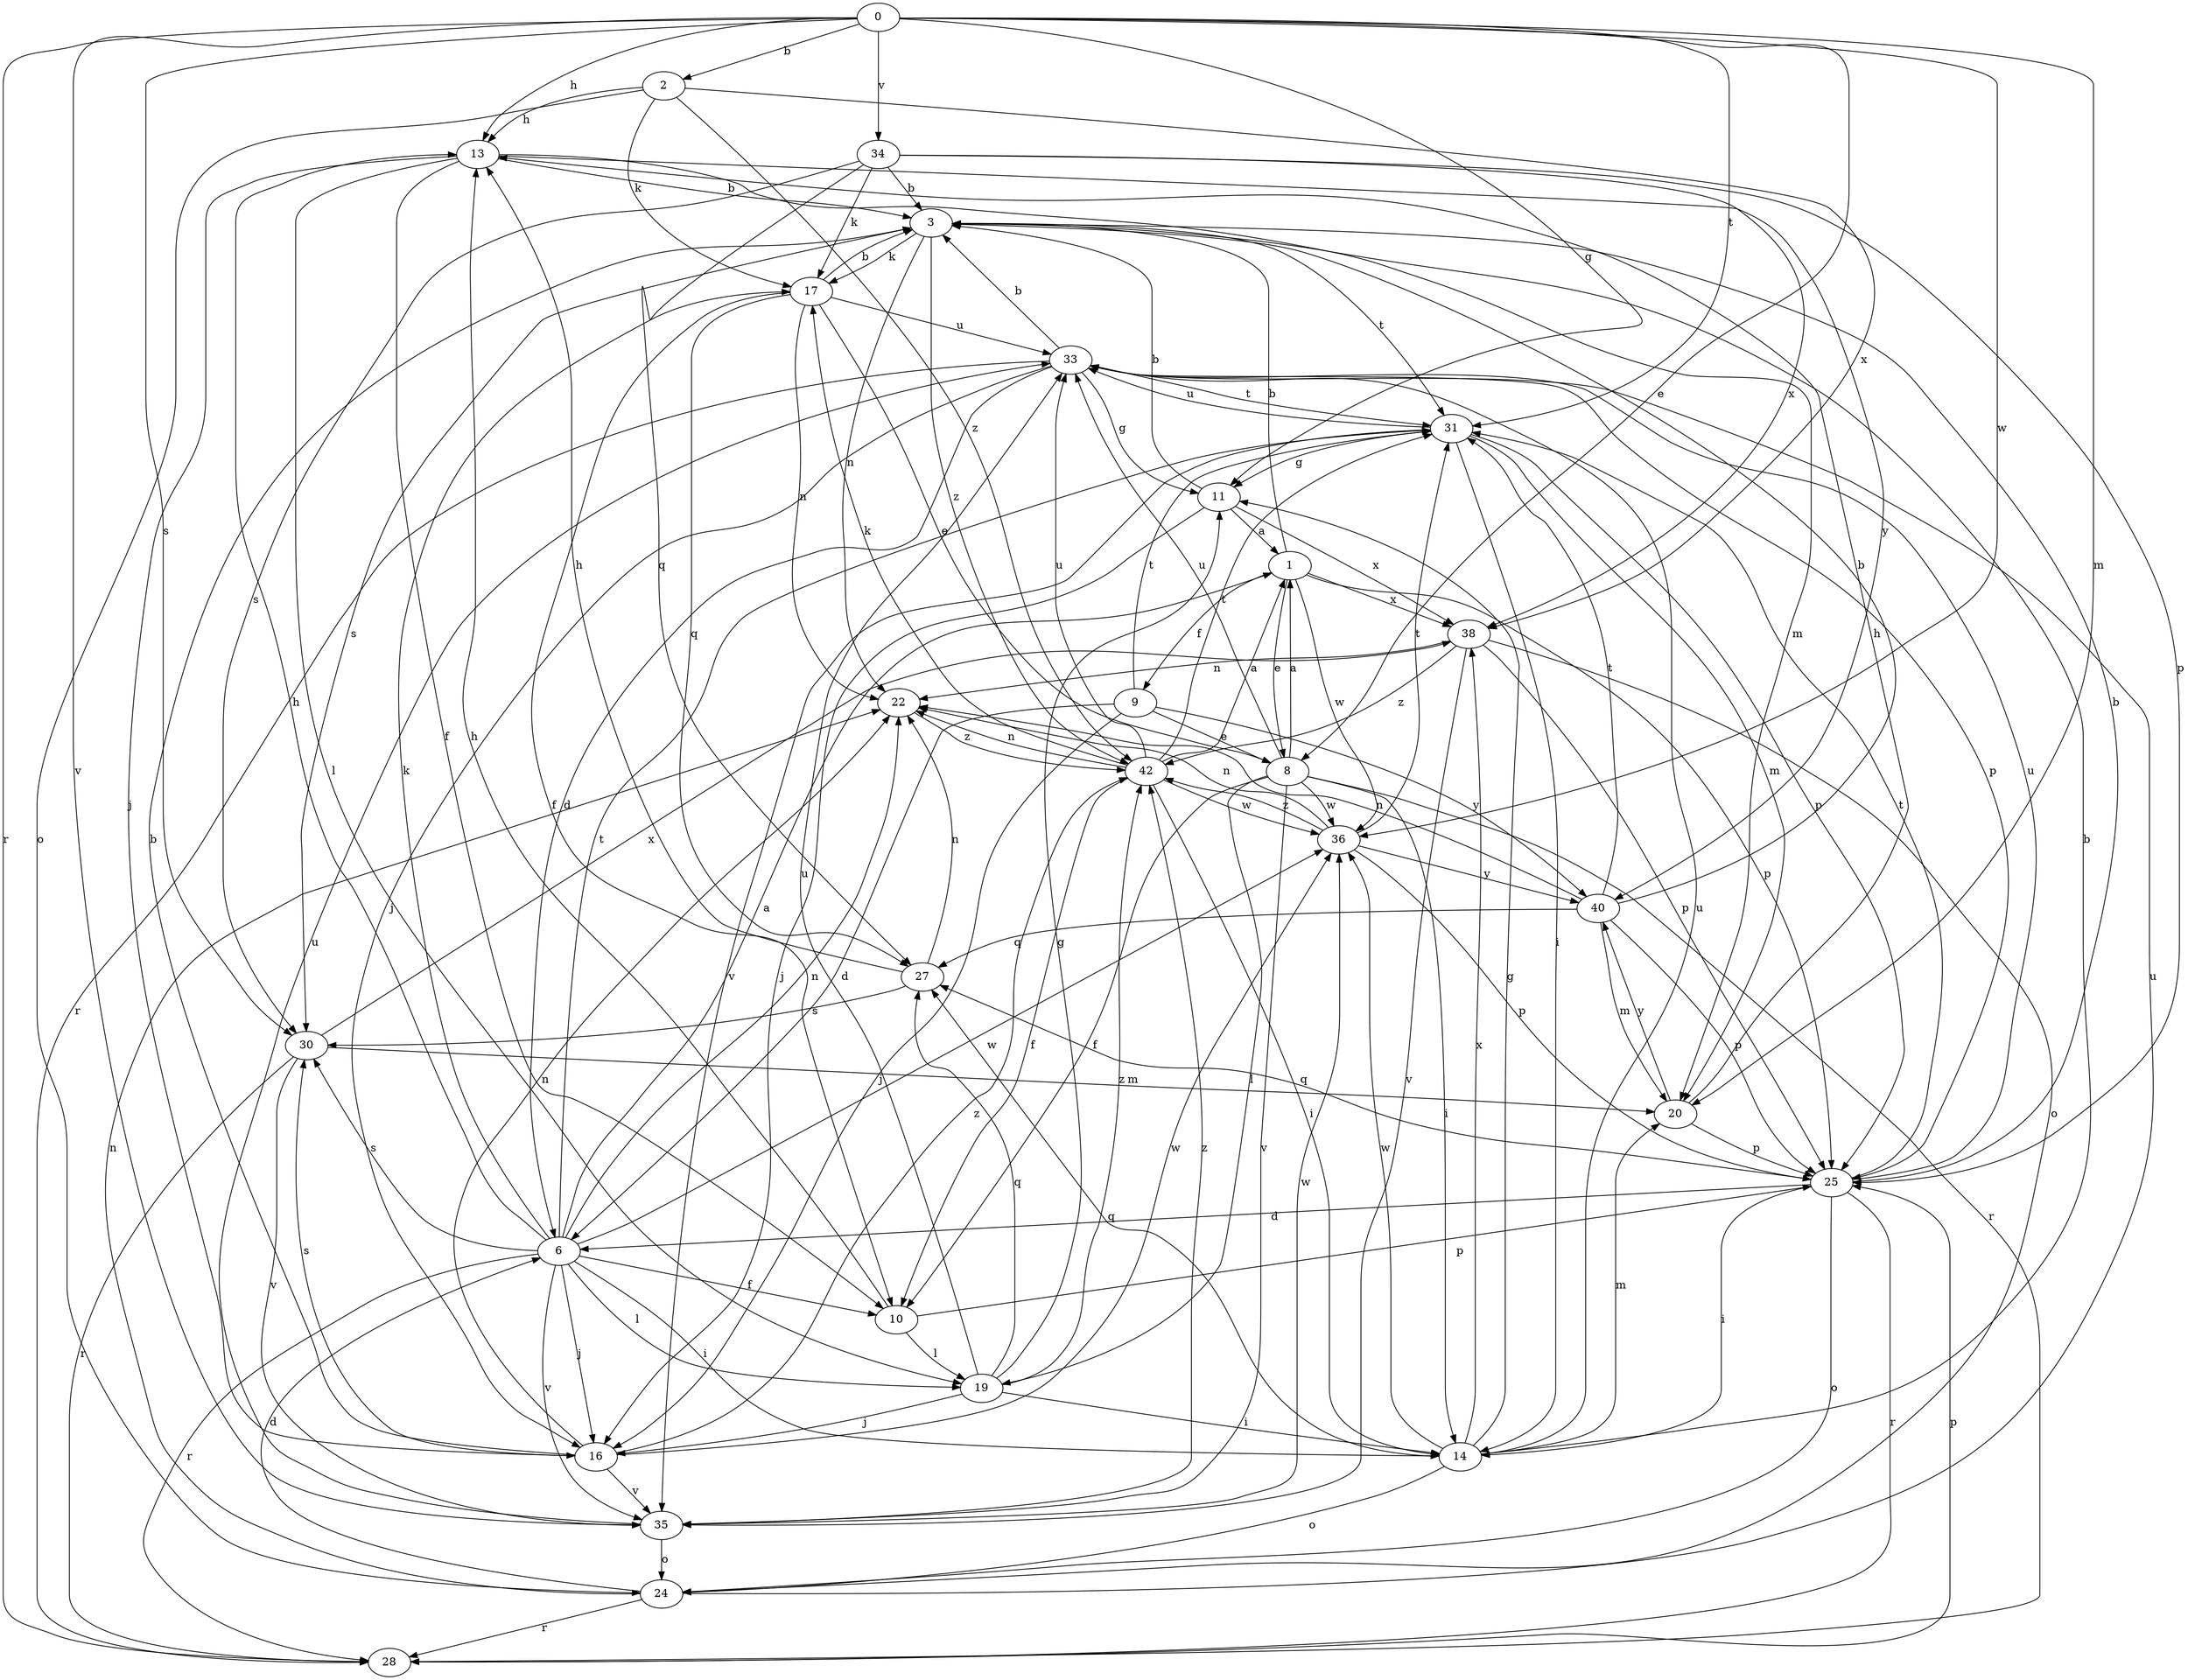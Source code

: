 strict digraph  {
0;
1;
2;
3;
6;
8;
9;
10;
11;
13;
14;
16;
17;
19;
20;
22;
24;
25;
27;
28;
30;
31;
33;
34;
35;
36;
38;
40;
42;
0 -> 2  [label=b];
0 -> 8  [label=e];
0 -> 11  [label=g];
0 -> 13  [label=h];
0 -> 20  [label=m];
0 -> 28  [label=r];
0 -> 30  [label=s];
0 -> 31  [label=t];
0 -> 34  [label=v];
0 -> 35  [label=v];
0 -> 36  [label=w];
1 -> 3  [label=b];
1 -> 8  [label=e];
1 -> 9  [label=f];
1 -> 25  [label=p];
1 -> 36  [label=w];
1 -> 38  [label=x];
2 -> 13  [label=h];
2 -> 17  [label=k];
2 -> 24  [label=o];
2 -> 38  [label=x];
2 -> 42  [label=z];
3 -> 17  [label=k];
3 -> 22  [label=n];
3 -> 30  [label=s];
3 -> 31  [label=t];
3 -> 42  [label=z];
6 -> 1  [label=a];
6 -> 10  [label=f];
6 -> 13  [label=h];
6 -> 14  [label=i];
6 -> 16  [label=j];
6 -> 17  [label=k];
6 -> 19  [label=l];
6 -> 22  [label=n];
6 -> 28  [label=r];
6 -> 30  [label=s];
6 -> 31  [label=t];
6 -> 35  [label=v];
6 -> 36  [label=w];
8 -> 1  [label=a];
8 -> 10  [label=f];
8 -> 14  [label=i];
8 -> 19  [label=l];
8 -> 28  [label=r];
8 -> 33  [label=u];
8 -> 35  [label=v];
8 -> 36  [label=w];
9 -> 6  [label=d];
9 -> 8  [label=e];
9 -> 16  [label=j];
9 -> 31  [label=t];
9 -> 40  [label=y];
10 -> 13  [label=h];
10 -> 19  [label=l];
10 -> 25  [label=p];
11 -> 1  [label=a];
11 -> 3  [label=b];
11 -> 16  [label=j];
11 -> 38  [label=x];
13 -> 3  [label=b];
13 -> 10  [label=f];
13 -> 16  [label=j];
13 -> 19  [label=l];
13 -> 20  [label=m];
13 -> 40  [label=y];
14 -> 3  [label=b];
14 -> 11  [label=g];
14 -> 20  [label=m];
14 -> 24  [label=o];
14 -> 27  [label=q];
14 -> 33  [label=u];
14 -> 36  [label=w];
14 -> 38  [label=x];
16 -> 3  [label=b];
16 -> 22  [label=n];
16 -> 30  [label=s];
16 -> 35  [label=v];
16 -> 36  [label=w];
16 -> 42  [label=z];
17 -> 3  [label=b];
17 -> 8  [label=e];
17 -> 10  [label=f];
17 -> 22  [label=n];
17 -> 27  [label=q];
17 -> 33  [label=u];
19 -> 11  [label=g];
19 -> 14  [label=i];
19 -> 16  [label=j];
19 -> 27  [label=q];
19 -> 33  [label=u];
19 -> 42  [label=z];
20 -> 13  [label=h];
20 -> 25  [label=p];
20 -> 40  [label=y];
22 -> 42  [label=z];
24 -> 6  [label=d];
24 -> 22  [label=n];
24 -> 28  [label=r];
24 -> 33  [label=u];
25 -> 3  [label=b];
25 -> 6  [label=d];
25 -> 14  [label=i];
25 -> 24  [label=o];
25 -> 27  [label=q];
25 -> 28  [label=r];
25 -> 31  [label=t];
25 -> 33  [label=u];
27 -> 13  [label=h];
27 -> 22  [label=n];
27 -> 30  [label=s];
28 -> 25  [label=p];
30 -> 20  [label=m];
30 -> 28  [label=r];
30 -> 35  [label=v];
30 -> 38  [label=x];
31 -> 11  [label=g];
31 -> 14  [label=i];
31 -> 20  [label=m];
31 -> 25  [label=p];
31 -> 33  [label=u];
31 -> 35  [label=v];
33 -> 3  [label=b];
33 -> 6  [label=d];
33 -> 11  [label=g];
33 -> 16  [label=j];
33 -> 25  [label=p];
33 -> 28  [label=r];
33 -> 31  [label=t];
34 -> 3  [label=b];
34 -> 17  [label=k];
34 -> 25  [label=p];
34 -> 27  [label=q];
34 -> 30  [label=s];
34 -> 38  [label=x];
35 -> 24  [label=o];
35 -> 33  [label=u];
35 -> 36  [label=w];
35 -> 42  [label=z];
36 -> 22  [label=n];
36 -> 25  [label=p];
36 -> 31  [label=t];
36 -> 40  [label=y];
36 -> 42  [label=z];
38 -> 22  [label=n];
38 -> 24  [label=o];
38 -> 25  [label=p];
38 -> 35  [label=v];
38 -> 42  [label=z];
40 -> 3  [label=b];
40 -> 20  [label=m];
40 -> 22  [label=n];
40 -> 25  [label=p];
40 -> 27  [label=q];
40 -> 31  [label=t];
42 -> 1  [label=a];
42 -> 10  [label=f];
42 -> 14  [label=i];
42 -> 17  [label=k];
42 -> 22  [label=n];
42 -> 31  [label=t];
42 -> 33  [label=u];
42 -> 36  [label=w];
}

